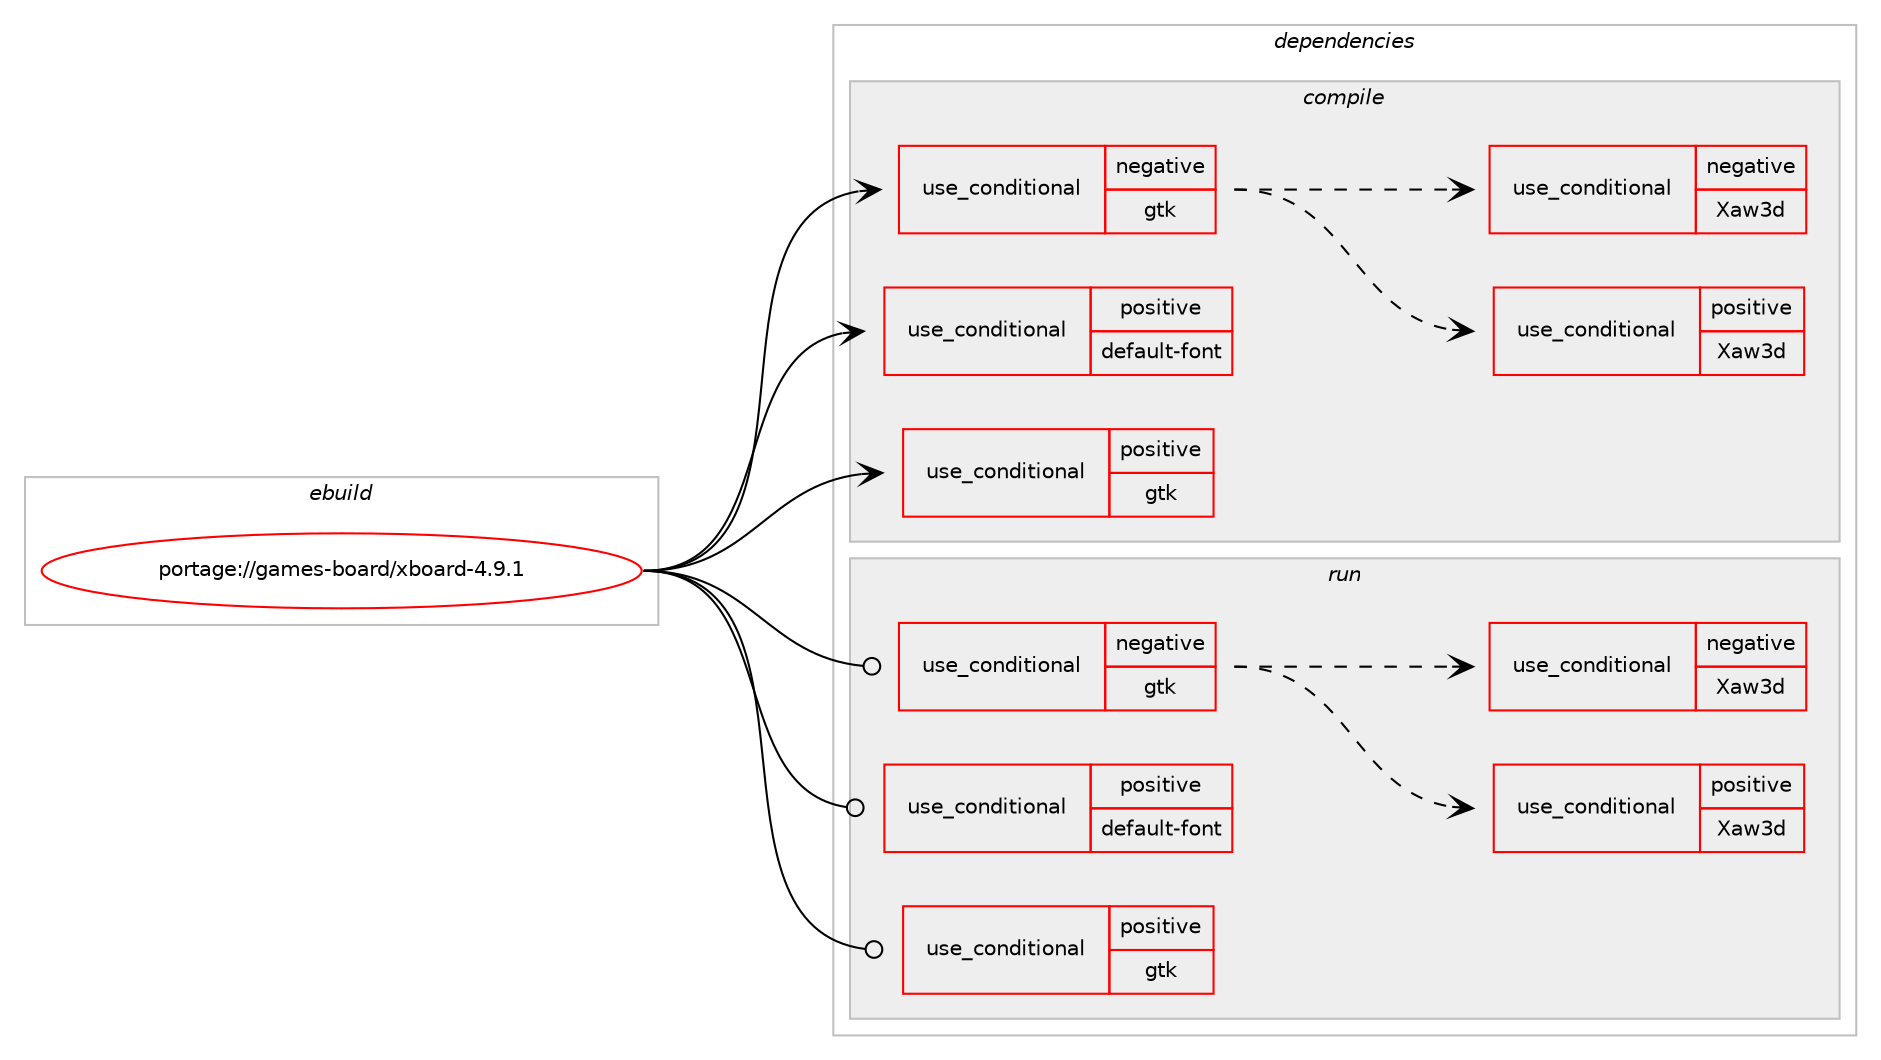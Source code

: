 digraph prolog {

# *************
# Graph options
# *************

newrank=true;
concentrate=true;
compound=true;
graph [rankdir=LR,fontname=Helvetica,fontsize=10,ranksep=1.5];#, ranksep=2.5, nodesep=0.2];
edge  [arrowhead=vee];
node  [fontname=Helvetica,fontsize=10];

# **********
# The ebuild
# **********

subgraph cluster_leftcol {
color=gray;
rank=same;
label=<<i>ebuild</i>>;
id [label="portage://games-board/xboard-4.9.1", color=red, width=4, href="../games-board/xboard-4.9.1.svg"];
}

# ****************
# The dependencies
# ****************

subgraph cluster_midcol {
color=gray;
label=<<i>dependencies</i>>;
subgraph cluster_compile {
fillcolor="#eeeeee";
style=filled;
label=<<i>compile</i>>;
subgraph cond61639 {
dependency114576 [label=<<TABLE BORDER="0" CELLBORDER="1" CELLSPACING="0" CELLPADDING="4"><TR><TD ROWSPAN="3" CELLPADDING="10">use_conditional</TD></TR><TR><TD>negative</TD></TR><TR><TD>gtk</TD></TR></TABLE>>, shape=none, color=red];
# *** BEGIN UNKNOWN DEPENDENCY TYPE (TODO) ***
# dependency114576 -> package_dependency(portage://games-board/xboard-4.9.1,install,no,x11-libs,libX11,none,[,,],[],[])
# *** END UNKNOWN DEPENDENCY TYPE (TODO) ***

# *** BEGIN UNKNOWN DEPENDENCY TYPE (TODO) ***
# dependency114576 -> package_dependency(portage://games-board/xboard-4.9.1,install,no,x11-libs,libXt,none,[,,],[],[])
# *** END UNKNOWN DEPENDENCY TYPE (TODO) ***

# *** BEGIN UNKNOWN DEPENDENCY TYPE (TODO) ***
# dependency114576 -> package_dependency(portage://games-board/xboard-4.9.1,install,no,x11-libs,libXmu,none,[,,],[],[])
# *** END UNKNOWN DEPENDENCY TYPE (TODO) ***

subgraph cond61640 {
dependency114577 [label=<<TABLE BORDER="0" CELLBORDER="1" CELLSPACING="0" CELLPADDING="4"><TR><TD ROWSPAN="3" CELLPADDING="10">use_conditional</TD></TR><TR><TD>positive</TD></TR><TR><TD>Xaw3d</TD></TR></TABLE>>, shape=none, color=red];
# *** BEGIN UNKNOWN DEPENDENCY TYPE (TODO) ***
# dependency114577 -> package_dependency(portage://games-board/xboard-4.9.1,install,no,x11-libs,libXaw3d,none,[,,],[],[])
# *** END UNKNOWN DEPENDENCY TYPE (TODO) ***

}
dependency114576:e -> dependency114577:w [weight=20,style="dashed",arrowhead="vee"];
subgraph cond61641 {
dependency114578 [label=<<TABLE BORDER="0" CELLBORDER="1" CELLSPACING="0" CELLPADDING="4"><TR><TD ROWSPAN="3" CELLPADDING="10">use_conditional</TD></TR><TR><TD>negative</TD></TR><TR><TD>Xaw3d</TD></TR></TABLE>>, shape=none, color=red];
# *** BEGIN UNKNOWN DEPENDENCY TYPE (TODO) ***
# dependency114578 -> package_dependency(portage://games-board/xboard-4.9.1,install,no,x11-libs,libXaw,none,[,,],[],[])
# *** END UNKNOWN DEPENDENCY TYPE (TODO) ***

}
dependency114576:e -> dependency114578:w [weight=20,style="dashed",arrowhead="vee"];
}
id:e -> dependency114576:w [weight=20,style="solid",arrowhead="vee"];
subgraph cond61642 {
dependency114579 [label=<<TABLE BORDER="0" CELLBORDER="1" CELLSPACING="0" CELLPADDING="4"><TR><TD ROWSPAN="3" CELLPADDING="10">use_conditional</TD></TR><TR><TD>positive</TD></TR><TR><TD>default-font</TD></TR></TABLE>>, shape=none, color=red];
# *** BEGIN UNKNOWN DEPENDENCY TYPE (TODO) ***
# dependency114579 -> package_dependency(portage://games-board/xboard-4.9.1,install,no,media-fonts,font-adobe-100dpi,none,[,,],[],[use(optenable(nls),none)])
# *** END UNKNOWN DEPENDENCY TYPE (TODO) ***

# *** BEGIN UNKNOWN DEPENDENCY TYPE (TODO) ***
# dependency114579 -> package_dependency(portage://games-board/xboard-4.9.1,install,no,media-fonts,font-misc-misc,none,[,,],[],[use(optenable(nls),none)])
# *** END UNKNOWN DEPENDENCY TYPE (TODO) ***

}
id:e -> dependency114579:w [weight=20,style="solid",arrowhead="vee"];
subgraph cond61643 {
dependency114580 [label=<<TABLE BORDER="0" CELLBORDER="1" CELLSPACING="0" CELLPADDING="4"><TR><TD ROWSPAN="3" CELLPADDING="10">use_conditional</TD></TR><TR><TD>positive</TD></TR><TR><TD>gtk</TD></TR></TABLE>>, shape=none, color=red];
# *** BEGIN UNKNOWN DEPENDENCY TYPE (TODO) ***
# dependency114580 -> package_dependency(portage://games-board/xboard-4.9.1,install,no,x11-libs,gtk+,none,[,,],[slot(2)],[])
# *** END UNKNOWN DEPENDENCY TYPE (TODO) ***

}
id:e -> dependency114580:w [weight=20,style="solid",arrowhead="vee"];
# *** BEGIN UNKNOWN DEPENDENCY TYPE (TODO) ***
# id -> package_dependency(portage://games-board/xboard-4.9.1,install,no,dev-libs,glib,none,[,,],[slot(2)],[])
# *** END UNKNOWN DEPENDENCY TYPE (TODO) ***

# *** BEGIN UNKNOWN DEPENDENCY TYPE (TODO) ***
# id -> package_dependency(portage://games-board/xboard-4.9.1,install,no,dev-util,desktop-file-utils,none,[,,],[],[])
# *** END UNKNOWN DEPENDENCY TYPE (TODO) ***

# *** BEGIN UNKNOWN DEPENDENCY TYPE (TODO) ***
# id -> package_dependency(portage://games-board/xboard-4.9.1,install,no,gnome-base,librsvg,none,[,,],[slot(2)],[])
# *** END UNKNOWN DEPENDENCY TYPE (TODO) ***

# *** BEGIN UNKNOWN DEPENDENCY TYPE (TODO) ***
# id -> package_dependency(portage://games-board/xboard-4.9.1,install,no,virtual,libintl,none,[,,],[],[])
# *** END UNKNOWN DEPENDENCY TYPE (TODO) ***

# *** BEGIN UNKNOWN DEPENDENCY TYPE (TODO) ***
# id -> package_dependency(portage://games-board/xboard-4.9.1,install,no,x11-libs,cairo,none,[,,],[],[use(enable(X),none)])
# *** END UNKNOWN DEPENDENCY TYPE (TODO) ***

# *** BEGIN UNKNOWN DEPENDENCY TYPE (TODO) ***
# id -> package_dependency(portage://games-board/xboard-4.9.1,install,no,x11-libs,libXpm,none,[,,],[],[])
# *** END UNKNOWN DEPENDENCY TYPE (TODO) ***

# *** BEGIN UNKNOWN DEPENDENCY TYPE (TODO) ***
# id -> package_dependency(portage://games-board/xboard-4.9.1,install,no,x11-misc,shared-mime-info,none,[,,],[],[])
# *** END UNKNOWN DEPENDENCY TYPE (TODO) ***

}
subgraph cluster_compileandrun {
fillcolor="#eeeeee";
style=filled;
label=<<i>compile and run</i>>;
}
subgraph cluster_run {
fillcolor="#eeeeee";
style=filled;
label=<<i>run</i>>;
subgraph cond61644 {
dependency114581 [label=<<TABLE BORDER="0" CELLBORDER="1" CELLSPACING="0" CELLPADDING="4"><TR><TD ROWSPAN="3" CELLPADDING="10">use_conditional</TD></TR><TR><TD>negative</TD></TR><TR><TD>gtk</TD></TR></TABLE>>, shape=none, color=red];
# *** BEGIN UNKNOWN DEPENDENCY TYPE (TODO) ***
# dependency114581 -> package_dependency(portage://games-board/xboard-4.9.1,run,no,x11-libs,libX11,none,[,,],[],[])
# *** END UNKNOWN DEPENDENCY TYPE (TODO) ***

# *** BEGIN UNKNOWN DEPENDENCY TYPE (TODO) ***
# dependency114581 -> package_dependency(portage://games-board/xboard-4.9.1,run,no,x11-libs,libXt,none,[,,],[],[])
# *** END UNKNOWN DEPENDENCY TYPE (TODO) ***

# *** BEGIN UNKNOWN DEPENDENCY TYPE (TODO) ***
# dependency114581 -> package_dependency(portage://games-board/xboard-4.9.1,run,no,x11-libs,libXmu,none,[,,],[],[])
# *** END UNKNOWN DEPENDENCY TYPE (TODO) ***

subgraph cond61645 {
dependency114582 [label=<<TABLE BORDER="0" CELLBORDER="1" CELLSPACING="0" CELLPADDING="4"><TR><TD ROWSPAN="3" CELLPADDING="10">use_conditional</TD></TR><TR><TD>positive</TD></TR><TR><TD>Xaw3d</TD></TR></TABLE>>, shape=none, color=red];
# *** BEGIN UNKNOWN DEPENDENCY TYPE (TODO) ***
# dependency114582 -> package_dependency(portage://games-board/xboard-4.9.1,run,no,x11-libs,libXaw3d,none,[,,],[],[])
# *** END UNKNOWN DEPENDENCY TYPE (TODO) ***

}
dependency114581:e -> dependency114582:w [weight=20,style="dashed",arrowhead="vee"];
subgraph cond61646 {
dependency114583 [label=<<TABLE BORDER="0" CELLBORDER="1" CELLSPACING="0" CELLPADDING="4"><TR><TD ROWSPAN="3" CELLPADDING="10">use_conditional</TD></TR><TR><TD>negative</TD></TR><TR><TD>Xaw3d</TD></TR></TABLE>>, shape=none, color=red];
# *** BEGIN UNKNOWN DEPENDENCY TYPE (TODO) ***
# dependency114583 -> package_dependency(portage://games-board/xboard-4.9.1,run,no,x11-libs,libXaw,none,[,,],[],[])
# *** END UNKNOWN DEPENDENCY TYPE (TODO) ***

}
dependency114581:e -> dependency114583:w [weight=20,style="dashed",arrowhead="vee"];
}
id:e -> dependency114581:w [weight=20,style="solid",arrowhead="odot"];
subgraph cond61647 {
dependency114584 [label=<<TABLE BORDER="0" CELLBORDER="1" CELLSPACING="0" CELLPADDING="4"><TR><TD ROWSPAN="3" CELLPADDING="10">use_conditional</TD></TR><TR><TD>positive</TD></TR><TR><TD>default-font</TD></TR></TABLE>>, shape=none, color=red];
# *** BEGIN UNKNOWN DEPENDENCY TYPE (TODO) ***
# dependency114584 -> package_dependency(portage://games-board/xboard-4.9.1,run,no,media-fonts,font-adobe-100dpi,none,[,,],[],[use(optenable(nls),none)])
# *** END UNKNOWN DEPENDENCY TYPE (TODO) ***

# *** BEGIN UNKNOWN DEPENDENCY TYPE (TODO) ***
# dependency114584 -> package_dependency(portage://games-board/xboard-4.9.1,run,no,media-fonts,font-misc-misc,none,[,,],[],[use(optenable(nls),none)])
# *** END UNKNOWN DEPENDENCY TYPE (TODO) ***

}
id:e -> dependency114584:w [weight=20,style="solid",arrowhead="odot"];
subgraph cond61648 {
dependency114585 [label=<<TABLE BORDER="0" CELLBORDER="1" CELLSPACING="0" CELLPADDING="4"><TR><TD ROWSPAN="3" CELLPADDING="10">use_conditional</TD></TR><TR><TD>positive</TD></TR><TR><TD>gtk</TD></TR></TABLE>>, shape=none, color=red];
# *** BEGIN UNKNOWN DEPENDENCY TYPE (TODO) ***
# dependency114585 -> package_dependency(portage://games-board/xboard-4.9.1,run,no,x11-libs,gtk+,none,[,,],[slot(2)],[])
# *** END UNKNOWN DEPENDENCY TYPE (TODO) ***

}
id:e -> dependency114585:w [weight=20,style="solid",arrowhead="odot"];
# *** BEGIN UNKNOWN DEPENDENCY TYPE (TODO) ***
# id -> package_dependency(portage://games-board/xboard-4.9.1,run,no,dev-libs,glib,none,[,,],[slot(2)],[])
# *** END UNKNOWN DEPENDENCY TYPE (TODO) ***

# *** BEGIN UNKNOWN DEPENDENCY TYPE (TODO) ***
# id -> package_dependency(portage://games-board/xboard-4.9.1,run,no,gnome-base,librsvg,none,[,,],[slot(2)],[])
# *** END UNKNOWN DEPENDENCY TYPE (TODO) ***

# *** BEGIN UNKNOWN DEPENDENCY TYPE (TODO) ***
# id -> package_dependency(portage://games-board/xboard-4.9.1,run,no,virtual,libintl,none,[,,],[],[])
# *** END UNKNOWN DEPENDENCY TYPE (TODO) ***

# *** BEGIN UNKNOWN DEPENDENCY TYPE (TODO) ***
# id -> package_dependency(portage://games-board/xboard-4.9.1,run,no,x11-libs,cairo,none,[,,],[],[use(enable(X),none)])
# *** END UNKNOWN DEPENDENCY TYPE (TODO) ***

# *** BEGIN UNKNOWN DEPENDENCY TYPE (TODO) ***
# id -> package_dependency(portage://games-board/xboard-4.9.1,run,no,x11-libs,libXpm,none,[,,],[],[])
# *** END UNKNOWN DEPENDENCY TYPE (TODO) ***

}
}

# **************
# The candidates
# **************

subgraph cluster_choices {
rank=same;
color=gray;
label=<<i>candidates</i>>;

}

}

